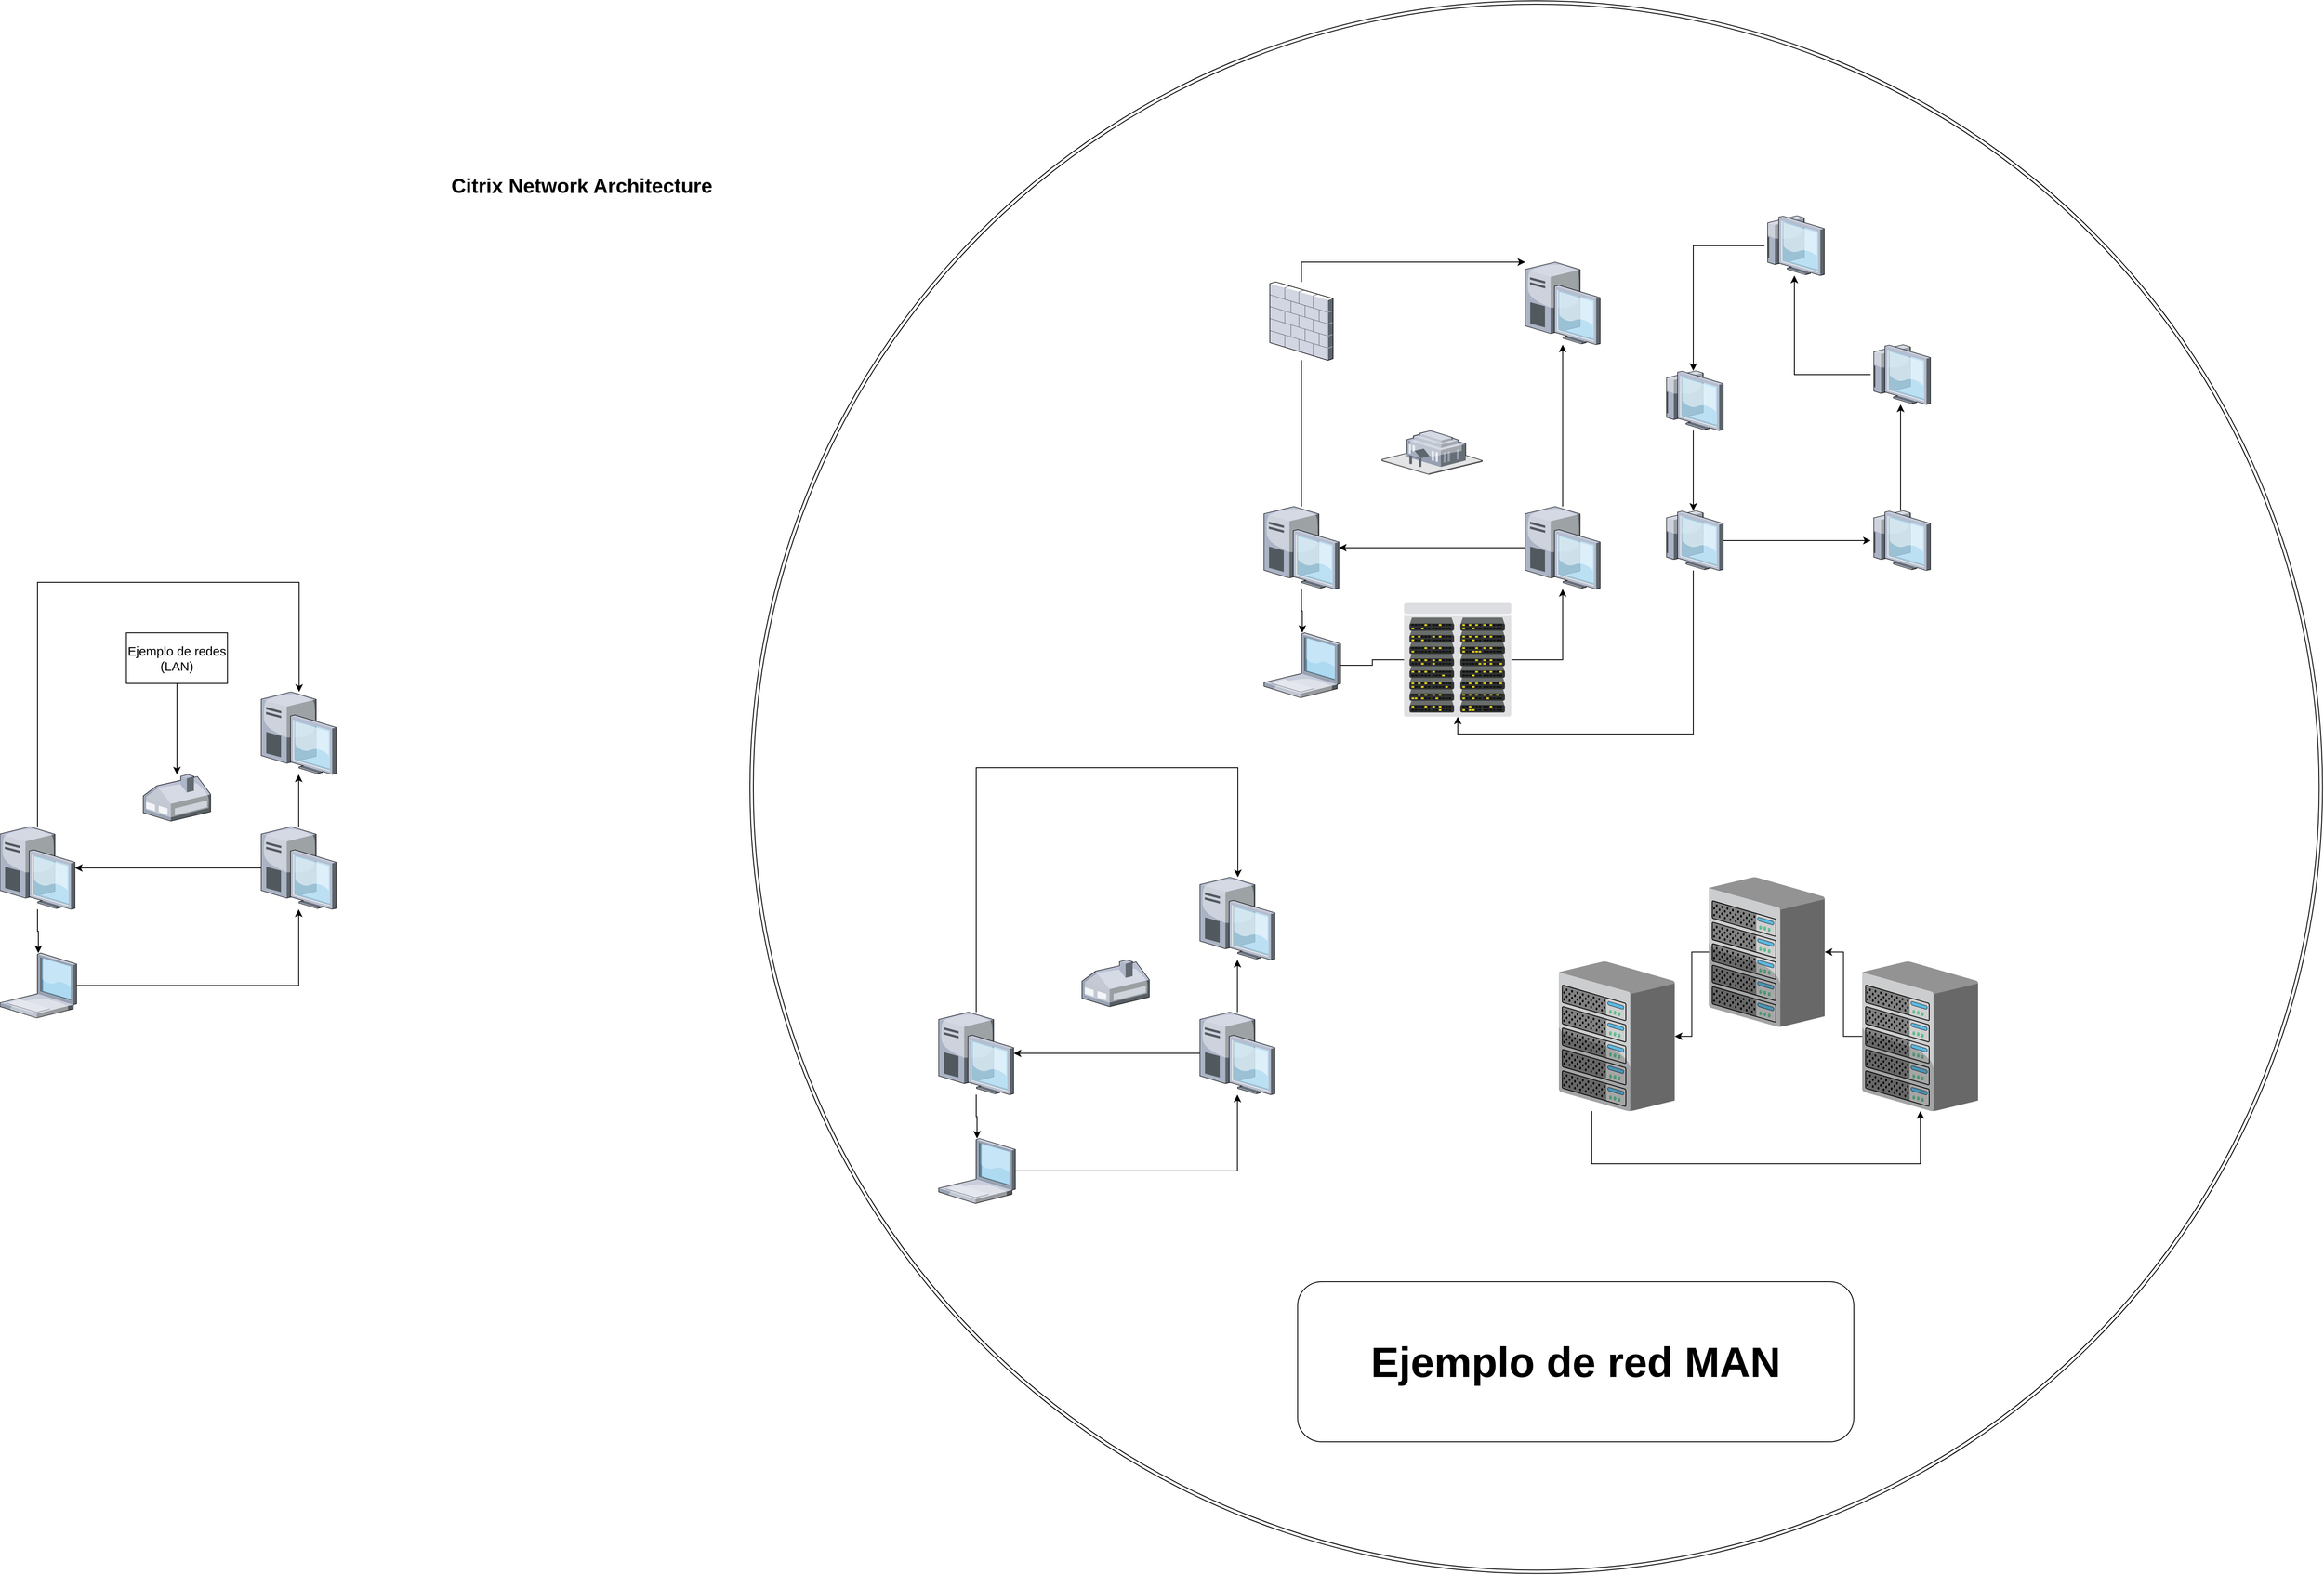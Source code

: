 <mxfile version="20.5.1" type="github">
  <diagram name="Page-1" id="e3a06f82-3646-2815-327d-82caf3d4e204">
    <mxGraphModel dx="2607" dy="3056" grid="1" gridSize="10" guides="1" tooltips="1" connect="1" arrows="1" fold="1" page="1" pageScale="1.5" pageWidth="1169" pageHeight="826" background="#FFFFFF" math="0" shadow="0">
      <root>
        <mxCell id="0" style=";html=1;" />
        <mxCell id="1" style=";html=1;" parent="0" />
        <mxCell id="6a7d8f32e03d9370-62" value="Citrix Network Architecture" style="text;strokeColor=none;fillColor=none;html=1;fontSize=24;fontStyle=1;verticalAlign=middle;align=center;" parent="1" vertex="1">
          <mxGeometry x="499" y="30" width="861" height="40" as="geometry" />
        </mxCell>
        <mxCell id="mdXhPpQtnOyBQV3dlwP8-9" style="edgeStyle=orthogonalEdgeStyle;rounded=0;orthogonalLoop=1;jettySize=auto;html=1;fontSize=15;" edge="1" parent="1" source="mdXhPpQtnOyBQV3dlwP8-5" target="mdXhPpQtnOyBQV3dlwP8-6">
          <mxGeometry relative="1" as="geometry" />
        </mxCell>
        <mxCell id="mdXhPpQtnOyBQV3dlwP8-5" value="&lt;font style=&quot;font-size: 15px;&quot;&gt;Ejemplo de redes (LAN)&lt;/font&gt;" style="rounded=0;whiteSpace=wrap;html=1;" vertex="1" parent="1">
          <mxGeometry x="390" y="580" width="120" height="60" as="geometry" />
        </mxCell>
        <mxCell id="mdXhPpQtnOyBQV3dlwP8-6" value="" style="verticalLabelPosition=bottom;sketch=0;aspect=fixed;html=1;verticalAlign=top;strokeColor=none;align=center;outlineConnect=0;shape=mxgraph.citrix.home_office;fontSize=15;" vertex="1" parent="1">
          <mxGeometry x="410" y="748" width="80" height="55.5" as="geometry" />
        </mxCell>
        <mxCell id="mdXhPpQtnOyBQV3dlwP8-17" style="edgeStyle=orthogonalEdgeStyle;rounded=0;orthogonalLoop=1;jettySize=auto;html=1;fontSize=15;" edge="1" parent="1" source="mdXhPpQtnOyBQV3dlwP8-11" target="mdXhPpQtnOyBQV3dlwP8-13">
          <mxGeometry relative="1" as="geometry" />
        </mxCell>
        <mxCell id="mdXhPpQtnOyBQV3dlwP8-19" style="edgeStyle=orthogonalEdgeStyle;rounded=0;orthogonalLoop=1;jettySize=auto;html=1;fontSize=15;" edge="1" parent="1" source="mdXhPpQtnOyBQV3dlwP8-11" target="mdXhPpQtnOyBQV3dlwP8-14">
          <mxGeometry relative="1" as="geometry">
            <Array as="points">
              <mxPoint x="285" y="520" />
              <mxPoint x="595" y="520" />
            </Array>
          </mxGeometry>
        </mxCell>
        <mxCell id="mdXhPpQtnOyBQV3dlwP8-11" value="" style="verticalLabelPosition=bottom;sketch=0;aspect=fixed;html=1;verticalAlign=top;strokeColor=none;align=center;outlineConnect=0;shape=mxgraph.citrix.desktop;fontSize=15;" vertex="1" parent="1">
          <mxGeometry x="240" y="810" width="89" height="98" as="geometry" />
        </mxCell>
        <mxCell id="mdXhPpQtnOyBQV3dlwP8-15" style="edgeStyle=orthogonalEdgeStyle;rounded=0;orthogonalLoop=1;jettySize=auto;html=1;fontSize=15;" edge="1" parent="1" source="mdXhPpQtnOyBQV3dlwP8-12" target="mdXhPpQtnOyBQV3dlwP8-14">
          <mxGeometry relative="1" as="geometry" />
        </mxCell>
        <mxCell id="mdXhPpQtnOyBQV3dlwP8-16" style="edgeStyle=orthogonalEdgeStyle;rounded=0;orthogonalLoop=1;jettySize=auto;html=1;fontSize=15;" edge="1" parent="1" source="mdXhPpQtnOyBQV3dlwP8-12" target="mdXhPpQtnOyBQV3dlwP8-11">
          <mxGeometry relative="1" as="geometry" />
        </mxCell>
        <mxCell id="mdXhPpQtnOyBQV3dlwP8-12" value="" style="verticalLabelPosition=bottom;sketch=0;aspect=fixed;html=1;verticalAlign=top;strokeColor=none;align=center;outlineConnect=0;shape=mxgraph.citrix.desktop;fontSize=15;" vertex="1" parent="1">
          <mxGeometry x="550" y="810" width="89" height="98" as="geometry" />
        </mxCell>
        <mxCell id="mdXhPpQtnOyBQV3dlwP8-18" style="edgeStyle=orthogonalEdgeStyle;rounded=0;orthogonalLoop=1;jettySize=auto;html=1;fontSize=15;" edge="1" parent="1" source="mdXhPpQtnOyBQV3dlwP8-13" target="mdXhPpQtnOyBQV3dlwP8-12">
          <mxGeometry relative="1" as="geometry" />
        </mxCell>
        <mxCell id="mdXhPpQtnOyBQV3dlwP8-13" value="" style="verticalLabelPosition=bottom;sketch=0;aspect=fixed;html=1;verticalAlign=top;strokeColor=none;align=center;outlineConnect=0;shape=mxgraph.citrix.laptop_1;fontSize=15;" vertex="1" parent="1">
          <mxGeometry x="240" y="960" width="91" height="77" as="geometry" />
        </mxCell>
        <mxCell id="mdXhPpQtnOyBQV3dlwP8-14" value="" style="verticalLabelPosition=bottom;sketch=0;aspect=fixed;html=1;verticalAlign=top;strokeColor=none;align=center;outlineConnect=0;shape=mxgraph.citrix.desktop;fontSize=15;" vertex="1" parent="1">
          <mxGeometry x="550" y="650" width="89" height="98" as="geometry" />
        </mxCell>
        <mxCell id="mdXhPpQtnOyBQV3dlwP8-48" value="" style="verticalLabelPosition=bottom;sketch=0;aspect=fixed;html=1;verticalAlign=top;strokeColor=none;align=center;outlineConnect=0;shape=mxgraph.citrix.home_office;fontSize=15;" vertex="1" parent="1">
          <mxGeometry x="1524" y="968.01" width="80" height="55.5" as="geometry" />
        </mxCell>
        <mxCell id="mdXhPpQtnOyBQV3dlwP8-49" style="edgeStyle=orthogonalEdgeStyle;rounded=0;orthogonalLoop=1;jettySize=auto;html=1;fontSize=15;" edge="1" parent="1" source="mdXhPpQtnOyBQV3dlwP8-51" target="mdXhPpQtnOyBQV3dlwP8-56">
          <mxGeometry relative="1" as="geometry" />
        </mxCell>
        <mxCell id="mdXhPpQtnOyBQV3dlwP8-50" style="edgeStyle=orthogonalEdgeStyle;rounded=0;orthogonalLoop=1;jettySize=auto;html=1;fontSize=15;" edge="1" parent="1" source="mdXhPpQtnOyBQV3dlwP8-51" target="mdXhPpQtnOyBQV3dlwP8-57">
          <mxGeometry relative="1" as="geometry">
            <Array as="points">
              <mxPoint x="1399" y="740.01" />
              <mxPoint x="1709" y="740.01" />
            </Array>
          </mxGeometry>
        </mxCell>
        <mxCell id="mdXhPpQtnOyBQV3dlwP8-51" value="" style="verticalLabelPosition=bottom;sketch=0;aspect=fixed;html=1;verticalAlign=top;strokeColor=none;align=center;outlineConnect=0;shape=mxgraph.citrix.desktop;fontSize=15;" vertex="1" parent="1">
          <mxGeometry x="1354" y="1030.01" width="89" height="98" as="geometry" />
        </mxCell>
        <mxCell id="mdXhPpQtnOyBQV3dlwP8-52" style="edgeStyle=orthogonalEdgeStyle;rounded=0;orthogonalLoop=1;jettySize=auto;html=1;fontSize=15;" edge="1" parent="1" source="mdXhPpQtnOyBQV3dlwP8-54" target="mdXhPpQtnOyBQV3dlwP8-57">
          <mxGeometry relative="1" as="geometry" />
        </mxCell>
        <mxCell id="mdXhPpQtnOyBQV3dlwP8-53" style="edgeStyle=orthogonalEdgeStyle;rounded=0;orthogonalLoop=1;jettySize=auto;html=1;fontSize=15;" edge="1" parent="1" source="mdXhPpQtnOyBQV3dlwP8-54" target="mdXhPpQtnOyBQV3dlwP8-51">
          <mxGeometry relative="1" as="geometry" />
        </mxCell>
        <mxCell id="mdXhPpQtnOyBQV3dlwP8-54" value="" style="verticalLabelPosition=bottom;sketch=0;aspect=fixed;html=1;verticalAlign=top;strokeColor=none;align=center;outlineConnect=0;shape=mxgraph.citrix.desktop;fontSize=15;" vertex="1" parent="1">
          <mxGeometry x="1664" y="1030.01" width="89" height="98" as="geometry" />
        </mxCell>
        <mxCell id="mdXhPpQtnOyBQV3dlwP8-55" style="edgeStyle=orthogonalEdgeStyle;rounded=0;orthogonalLoop=1;jettySize=auto;html=1;fontSize=15;" edge="1" parent="1" source="mdXhPpQtnOyBQV3dlwP8-56" target="mdXhPpQtnOyBQV3dlwP8-54">
          <mxGeometry relative="1" as="geometry" />
        </mxCell>
        <mxCell id="mdXhPpQtnOyBQV3dlwP8-56" value="" style="verticalLabelPosition=bottom;sketch=0;aspect=fixed;html=1;verticalAlign=top;strokeColor=none;align=center;outlineConnect=0;shape=mxgraph.citrix.laptop_1;fontSize=15;" vertex="1" parent="1">
          <mxGeometry x="1354" y="1180.01" width="91" height="77" as="geometry" />
        </mxCell>
        <mxCell id="mdXhPpQtnOyBQV3dlwP8-57" value="" style="verticalLabelPosition=bottom;sketch=0;aspect=fixed;html=1;verticalAlign=top;strokeColor=none;align=center;outlineConnect=0;shape=mxgraph.citrix.desktop;fontSize=15;" vertex="1" parent="1">
          <mxGeometry x="1664" y="870.01" width="89" height="98" as="geometry" />
        </mxCell>
        <mxCell id="mdXhPpQtnOyBQV3dlwP8-61" style="edgeStyle=orthogonalEdgeStyle;rounded=0;orthogonalLoop=1;jettySize=auto;html=1;fontSize=15;" edge="1" parent="1" source="mdXhPpQtnOyBQV3dlwP8-63" target="mdXhPpQtnOyBQV3dlwP8-68">
          <mxGeometry relative="1" as="geometry" />
        </mxCell>
        <mxCell id="mdXhPpQtnOyBQV3dlwP8-62" style="edgeStyle=orthogonalEdgeStyle;rounded=0;orthogonalLoop=1;jettySize=auto;html=1;fontSize=15;startArrow=none;" edge="1" parent="1" source="mdXhPpQtnOyBQV3dlwP8-70" target="mdXhPpQtnOyBQV3dlwP8-69">
          <mxGeometry relative="1" as="geometry">
            <Array as="points">
              <mxPoint x="1785" y="140.0" />
              <mxPoint x="2095" y="140.0" />
            </Array>
          </mxGeometry>
        </mxCell>
        <mxCell id="mdXhPpQtnOyBQV3dlwP8-63" value="" style="verticalLabelPosition=bottom;sketch=0;aspect=fixed;html=1;verticalAlign=top;strokeColor=none;align=center;outlineConnect=0;shape=mxgraph.citrix.desktop;fontSize=15;" vertex="1" parent="1">
          <mxGeometry x="1740" y="430" width="89" height="98" as="geometry" />
        </mxCell>
        <mxCell id="mdXhPpQtnOyBQV3dlwP8-64" style="edgeStyle=orthogonalEdgeStyle;rounded=0;orthogonalLoop=1;jettySize=auto;html=1;fontSize=15;" edge="1" parent="1" source="mdXhPpQtnOyBQV3dlwP8-66" target="mdXhPpQtnOyBQV3dlwP8-69">
          <mxGeometry relative="1" as="geometry" />
        </mxCell>
        <mxCell id="mdXhPpQtnOyBQV3dlwP8-65" style="edgeStyle=orthogonalEdgeStyle;rounded=0;orthogonalLoop=1;jettySize=auto;html=1;fontSize=15;" edge="1" parent="1" source="mdXhPpQtnOyBQV3dlwP8-66" target="mdXhPpQtnOyBQV3dlwP8-63">
          <mxGeometry relative="1" as="geometry" />
        </mxCell>
        <mxCell id="mdXhPpQtnOyBQV3dlwP8-66" value="" style="verticalLabelPosition=bottom;sketch=0;aspect=fixed;html=1;verticalAlign=top;strokeColor=none;align=center;outlineConnect=0;shape=mxgraph.citrix.desktop;fontSize=15;" vertex="1" parent="1">
          <mxGeometry x="2050" y="430" width="89" height="98" as="geometry" />
        </mxCell>
        <mxCell id="mdXhPpQtnOyBQV3dlwP8-67" style="edgeStyle=orthogonalEdgeStyle;rounded=0;orthogonalLoop=1;jettySize=auto;html=1;fontSize=15;startArrow=none;" edge="1" parent="1" source="mdXhPpQtnOyBQV3dlwP8-73" target="mdXhPpQtnOyBQV3dlwP8-66">
          <mxGeometry relative="1" as="geometry" />
        </mxCell>
        <mxCell id="mdXhPpQtnOyBQV3dlwP8-68" value="" style="verticalLabelPosition=bottom;sketch=0;aspect=fixed;html=1;verticalAlign=top;strokeColor=none;align=center;outlineConnect=0;shape=mxgraph.citrix.laptop_1;fontSize=15;" vertex="1" parent="1">
          <mxGeometry x="1740" y="580" width="91" height="77" as="geometry" />
        </mxCell>
        <mxCell id="mdXhPpQtnOyBQV3dlwP8-69" value="" style="verticalLabelPosition=bottom;sketch=0;aspect=fixed;html=1;verticalAlign=top;strokeColor=none;align=center;outlineConnect=0;shape=mxgraph.citrix.desktop;fontSize=15;" vertex="1" parent="1">
          <mxGeometry x="2050" y="140.0" width="89" height="98" as="geometry" />
        </mxCell>
        <mxCell id="mdXhPpQtnOyBQV3dlwP8-70" value="" style="verticalLabelPosition=bottom;sketch=0;aspect=fixed;html=1;verticalAlign=top;strokeColor=none;align=center;outlineConnect=0;shape=mxgraph.citrix.firewall;fontSize=15;" vertex="1" parent="1">
          <mxGeometry x="1747" y="163.5" width="75" height="93" as="geometry" />
        </mxCell>
        <mxCell id="mdXhPpQtnOyBQV3dlwP8-71" value="" style="edgeStyle=orthogonalEdgeStyle;rounded=0;orthogonalLoop=1;jettySize=auto;html=1;fontSize=15;endArrow=none;" edge="1" parent="1" source="mdXhPpQtnOyBQV3dlwP8-63" target="mdXhPpQtnOyBQV3dlwP8-70">
          <mxGeometry relative="1" as="geometry">
            <Array as="points" />
            <mxPoint x="1784.667" y="430" as="sourcePoint" />
            <mxPoint x="2095" y="270" as="targetPoint" />
          </mxGeometry>
        </mxCell>
        <mxCell id="mdXhPpQtnOyBQV3dlwP8-72" value="" style="verticalLabelPosition=bottom;sketch=0;aspect=fixed;html=1;verticalAlign=top;strokeColor=none;align=center;outlineConnect=0;shape=mxgraph.citrix.government;fontSize=15;" vertex="1" parent="1">
          <mxGeometry x="1880" y="340" width="119" height="52" as="geometry" />
        </mxCell>
        <mxCell id="mdXhPpQtnOyBQV3dlwP8-73" value="" style="verticalLabelPosition=bottom;sketch=0;aspect=fixed;html=1;verticalAlign=top;strokeColor=none;align=center;outlineConnect=0;shape=mxgraph.citrix.datacenter;fontSize=15;" vertex="1" parent="1">
          <mxGeometry x="1906.25" y="544.5" width="127.5" height="135" as="geometry" />
        </mxCell>
        <mxCell id="mdXhPpQtnOyBQV3dlwP8-74" value="" style="edgeStyle=orthogonalEdgeStyle;rounded=0;orthogonalLoop=1;jettySize=auto;html=1;fontSize=15;endArrow=none;" edge="1" parent="1" source="mdXhPpQtnOyBQV3dlwP8-68" target="mdXhPpQtnOyBQV3dlwP8-73">
          <mxGeometry relative="1" as="geometry">
            <mxPoint x="1831" y="618.571" as="sourcePoint" />
            <mxPoint x="2094.429" y="528" as="targetPoint" />
          </mxGeometry>
        </mxCell>
        <mxCell id="mdXhPpQtnOyBQV3dlwP8-77" style="edgeStyle=orthogonalEdgeStyle;rounded=0;orthogonalLoop=1;jettySize=auto;html=1;fontSize=15;" edge="1" parent="1" source="mdXhPpQtnOyBQV3dlwP8-75" target="mdXhPpQtnOyBQV3dlwP8-76">
          <mxGeometry relative="1" as="geometry" />
        </mxCell>
        <mxCell id="mdXhPpQtnOyBQV3dlwP8-75" value="" style="verticalLabelPosition=bottom;sketch=0;aspect=fixed;html=1;verticalAlign=top;strokeColor=none;align=center;outlineConnect=0;shape=mxgraph.citrix.thin_client;fontSize=15;" vertex="1" parent="1">
          <mxGeometry x="2214" y="269" width="71" height="71" as="geometry" />
        </mxCell>
        <mxCell id="mdXhPpQtnOyBQV3dlwP8-79" style="edgeStyle=orthogonalEdgeStyle;rounded=0;orthogonalLoop=1;jettySize=auto;html=1;fontSize=15;" edge="1" parent="1" source="mdXhPpQtnOyBQV3dlwP8-76" target="mdXhPpQtnOyBQV3dlwP8-78">
          <mxGeometry relative="1" as="geometry" />
        </mxCell>
        <mxCell id="mdXhPpQtnOyBQV3dlwP8-85" style="edgeStyle=orthogonalEdgeStyle;rounded=0;orthogonalLoop=1;jettySize=auto;html=1;fontSize=15;" edge="1" parent="1" source="mdXhPpQtnOyBQV3dlwP8-76" target="mdXhPpQtnOyBQV3dlwP8-73">
          <mxGeometry relative="1" as="geometry">
            <Array as="points">
              <mxPoint x="2250" y="700" />
              <mxPoint x="1970" y="700" />
            </Array>
          </mxGeometry>
        </mxCell>
        <mxCell id="mdXhPpQtnOyBQV3dlwP8-76" value="" style="verticalLabelPosition=bottom;sketch=0;aspect=fixed;html=1;verticalAlign=top;strokeColor=none;align=center;outlineConnect=0;shape=mxgraph.citrix.thin_client;fontSize=15;" vertex="1" parent="1">
          <mxGeometry x="2214" y="435" width="71" height="71" as="geometry" />
        </mxCell>
        <mxCell id="mdXhPpQtnOyBQV3dlwP8-81" style="edgeStyle=orthogonalEdgeStyle;rounded=0;orthogonalLoop=1;jettySize=auto;html=1;fontSize=15;" edge="1" parent="1" source="mdXhPpQtnOyBQV3dlwP8-78" target="mdXhPpQtnOyBQV3dlwP8-80">
          <mxGeometry relative="1" as="geometry" />
        </mxCell>
        <mxCell id="mdXhPpQtnOyBQV3dlwP8-78" value="" style="verticalLabelPosition=bottom;sketch=0;aspect=fixed;html=1;verticalAlign=top;strokeColor=none;align=center;outlineConnect=0;shape=mxgraph.citrix.thin_client;fontSize=15;" vertex="1" parent="1">
          <mxGeometry x="2460" y="435" width="71" height="71" as="geometry" />
        </mxCell>
        <mxCell id="mdXhPpQtnOyBQV3dlwP8-83" style="edgeStyle=orthogonalEdgeStyle;rounded=0;orthogonalLoop=1;jettySize=auto;html=1;fontSize=15;" edge="1" parent="1" source="mdXhPpQtnOyBQV3dlwP8-80" target="mdXhPpQtnOyBQV3dlwP8-82">
          <mxGeometry relative="1" as="geometry" />
        </mxCell>
        <mxCell id="mdXhPpQtnOyBQV3dlwP8-80" value="" style="verticalLabelPosition=bottom;sketch=0;aspect=fixed;html=1;verticalAlign=top;strokeColor=none;align=center;outlineConnect=0;shape=mxgraph.citrix.thin_client;fontSize=15;" vertex="1" parent="1">
          <mxGeometry x="2460" y="238" width="71" height="71" as="geometry" />
        </mxCell>
        <mxCell id="mdXhPpQtnOyBQV3dlwP8-84" style="edgeStyle=orthogonalEdgeStyle;rounded=0;orthogonalLoop=1;jettySize=auto;html=1;fontSize=15;" edge="1" parent="1" source="mdXhPpQtnOyBQV3dlwP8-82" target="mdXhPpQtnOyBQV3dlwP8-75">
          <mxGeometry relative="1" as="geometry" />
        </mxCell>
        <mxCell id="mdXhPpQtnOyBQV3dlwP8-82" value="" style="verticalLabelPosition=bottom;sketch=0;aspect=fixed;html=1;verticalAlign=top;strokeColor=none;align=center;outlineConnect=0;shape=mxgraph.citrix.thin_client;fontSize=15;" vertex="1" parent="1">
          <mxGeometry x="2334" y="85" width="71" height="71" as="geometry" />
        </mxCell>
        <mxCell id="mdXhPpQtnOyBQV3dlwP8-88" style="edgeStyle=orthogonalEdgeStyle;rounded=0;orthogonalLoop=1;jettySize=auto;html=1;fontSize=15;" edge="1" parent="1" source="mdXhPpQtnOyBQV3dlwP8-86" target="mdXhPpQtnOyBQV3dlwP8-87">
          <mxGeometry relative="1" as="geometry" />
        </mxCell>
        <mxCell id="mdXhPpQtnOyBQV3dlwP8-86" value="" style="verticalLabelPosition=bottom;sketch=0;aspect=fixed;html=1;verticalAlign=top;strokeColor=none;align=center;outlineConnect=0;shape=mxgraph.citrix.chassis;fontSize=15;" vertex="1" parent="1">
          <mxGeometry x="2450" y="970" width="137.5" height="177.5" as="geometry" />
        </mxCell>
        <mxCell id="mdXhPpQtnOyBQV3dlwP8-90" style="edgeStyle=orthogonalEdgeStyle;rounded=0;orthogonalLoop=1;jettySize=auto;html=1;fontSize=15;" edge="1" parent="1" source="mdXhPpQtnOyBQV3dlwP8-87" target="mdXhPpQtnOyBQV3dlwP8-89">
          <mxGeometry relative="1" as="geometry" />
        </mxCell>
        <mxCell id="mdXhPpQtnOyBQV3dlwP8-87" value="" style="verticalLabelPosition=bottom;sketch=0;aspect=fixed;html=1;verticalAlign=top;strokeColor=none;align=center;outlineConnect=0;shape=mxgraph.citrix.chassis;fontSize=15;" vertex="1" parent="1">
          <mxGeometry x="2268" y="870" width="137.5" height="177.5" as="geometry" />
        </mxCell>
        <mxCell id="mdXhPpQtnOyBQV3dlwP8-91" style="edgeStyle=orthogonalEdgeStyle;rounded=0;orthogonalLoop=1;jettySize=auto;html=1;fontSize=15;" edge="1" parent="1" source="mdXhPpQtnOyBQV3dlwP8-89" target="mdXhPpQtnOyBQV3dlwP8-86">
          <mxGeometry relative="1" as="geometry">
            <Array as="points">
              <mxPoint x="2129" y="1210" />
              <mxPoint x="2519" y="1210" />
            </Array>
          </mxGeometry>
        </mxCell>
        <mxCell id="mdXhPpQtnOyBQV3dlwP8-89" value="" style="verticalLabelPosition=bottom;sketch=0;aspect=fixed;html=1;verticalAlign=top;strokeColor=none;align=center;outlineConnect=0;shape=mxgraph.citrix.chassis;fontSize=15;" vertex="1" parent="1">
          <mxGeometry x="2090" y="970" width="137.5" height="177.5" as="geometry" />
        </mxCell>
        <mxCell id="mdXhPpQtnOyBQV3dlwP8-92" value="" style="ellipse;shape=doubleEllipse;whiteSpace=wrap;html=1;aspect=fixed;fontSize=15;fillColor=none;" vertex="1" parent="1">
          <mxGeometry x="1130" y="-170" width="1866.25" height="1866.25" as="geometry" />
        </mxCell>
        <mxCell id="mdXhPpQtnOyBQV3dlwP8-93" value="&lt;h1 style=&quot;font-size: 50px;&quot;&gt;&lt;font style=&quot;font-size: 50px;&quot;&gt;Ejemplo de red MAN&lt;/font&gt;&lt;/h1&gt;" style="rounded=1;whiteSpace=wrap;html=1;fontSize=15;fillColor=none;" vertex="1" parent="1">
          <mxGeometry x="1780" y="1350" width="660" height="190" as="geometry" />
        </mxCell>
      </root>
    </mxGraphModel>
  </diagram>
</mxfile>
